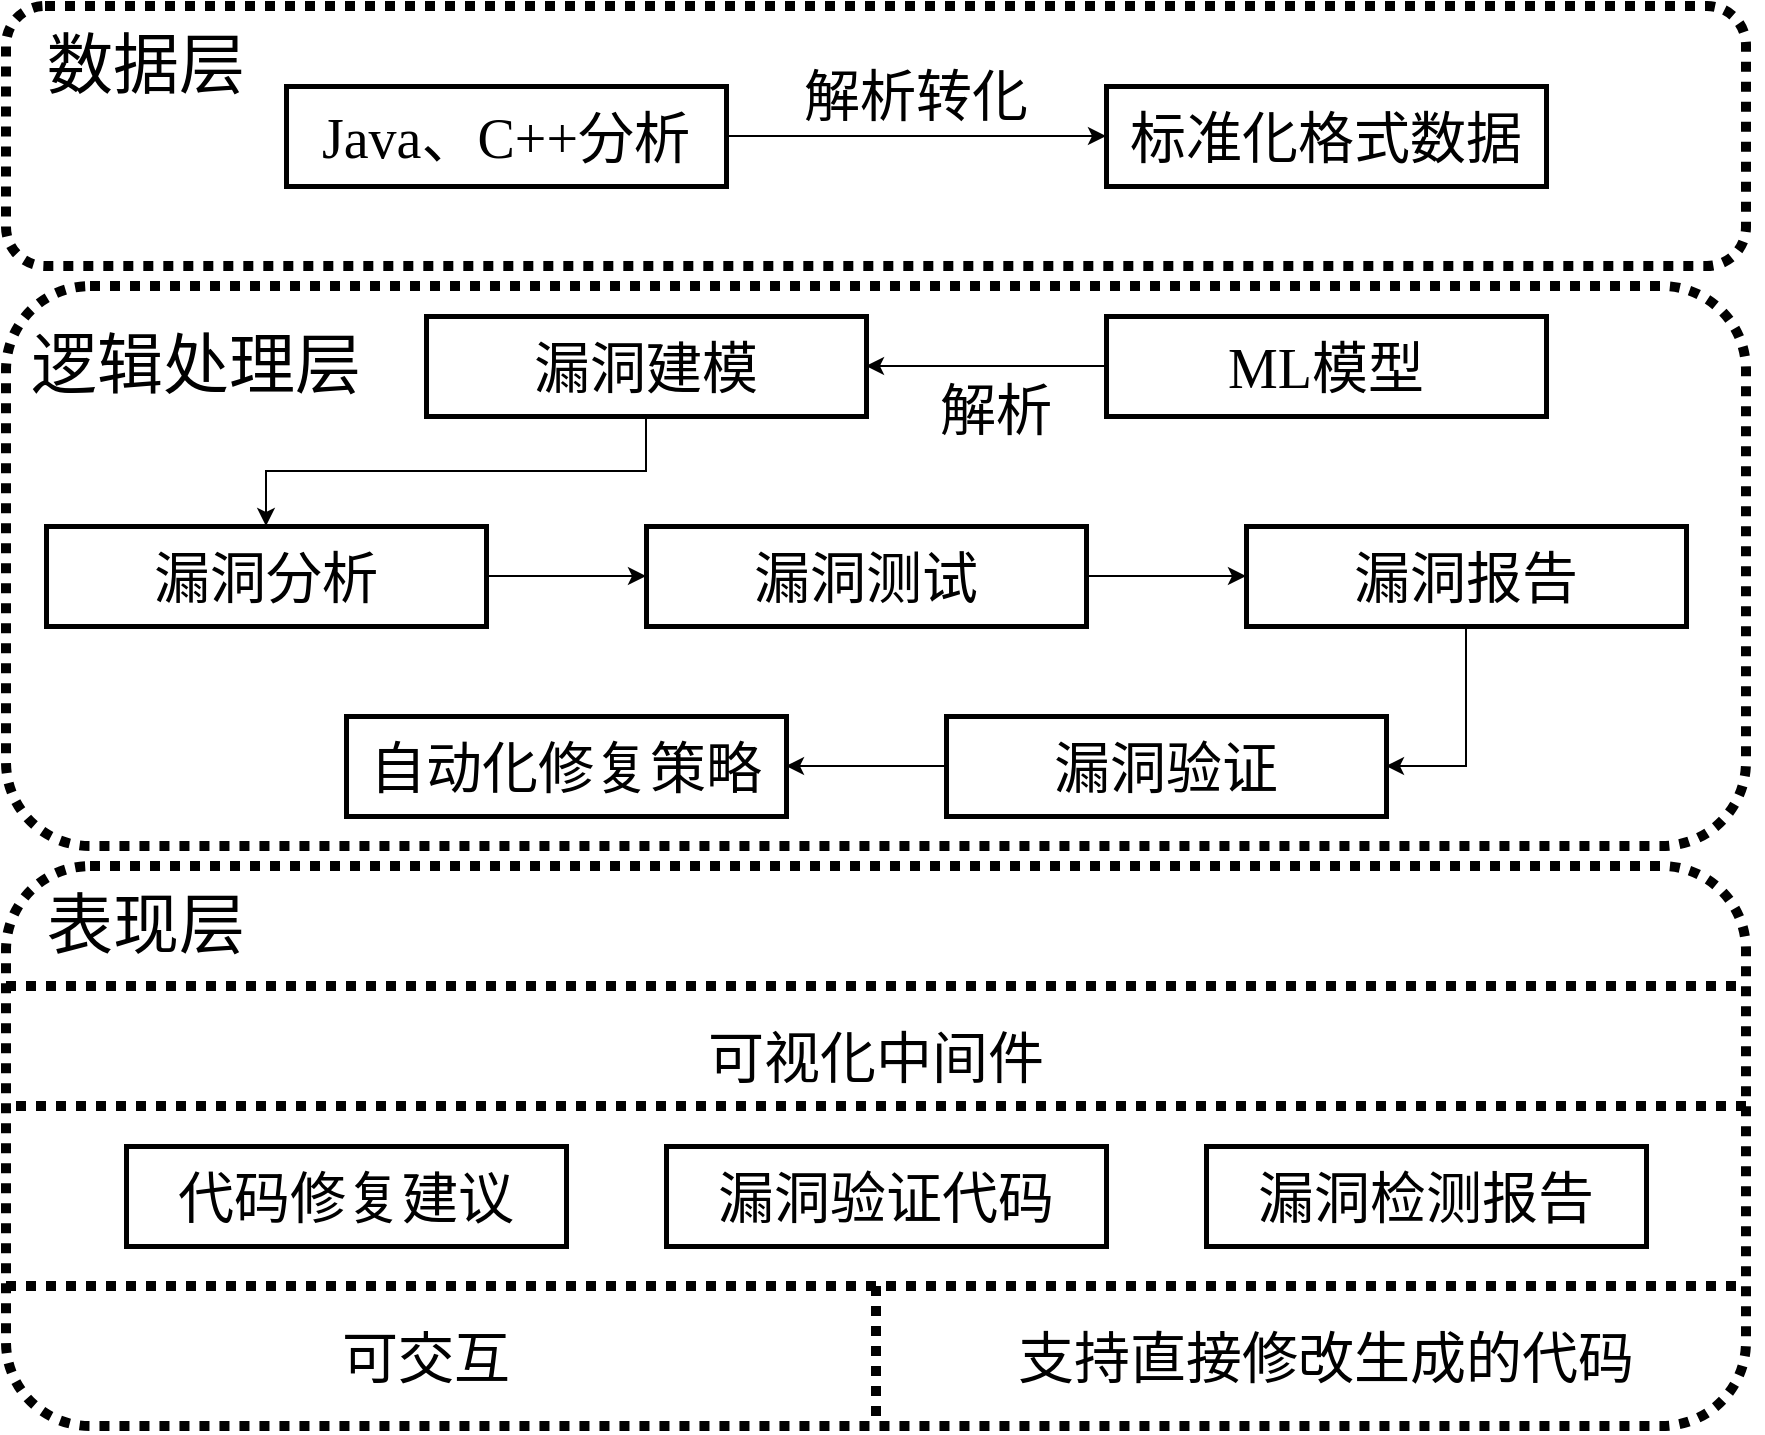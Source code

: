 <mxfile version="24.3.1" type="github">
  <diagram name="第 1 页" id="MwWwXpB2gcrxEKsY504V">
    <mxGraphModel dx="1622" dy="911" grid="1" gridSize="10" guides="1" tooltips="1" connect="1" arrows="1" fold="1" page="1" pageScale="1" pageWidth="827" pageHeight="1169" math="0" shadow="0">
      <root>
        <mxCell id="0" />
        <mxCell id="1" parent="0" />
        <mxCell id="fBIbXm-jHvFAr-NhKLPL-1" value="" style="rounded=1;whiteSpace=wrap;html=1;fillColor=none;strokeWidth=5;dashed=1;dashPattern=1 1;fontFamily=宋体;" vertex="1" parent="1">
          <mxGeometry x="20" y="20" width="870" height="130" as="geometry" />
        </mxCell>
        <mxCell id="fBIbXm-jHvFAr-NhKLPL-2" value="数据层" style="text;html=1;align=center;verticalAlign=middle;whiteSpace=wrap;rounded=0;fontFamily=宋体;fontSize=33;" vertex="1" parent="1">
          <mxGeometry x="30" y="40" width="120" height="20" as="geometry" />
        </mxCell>
        <mxCell id="fBIbXm-jHvFAr-NhKLPL-5" style="edgeStyle=orthogonalEdgeStyle;rounded=0;orthogonalLoop=1;jettySize=auto;html=1;entryX=0;entryY=0.5;entryDx=0;entryDy=0;fontFamily=宋体;" edge="1" parent="1" source="fBIbXm-jHvFAr-NhKLPL-6" target="fBIbXm-jHvFAr-NhKLPL-9">
          <mxGeometry relative="1" as="geometry" />
        </mxCell>
        <mxCell id="fBIbXm-jHvFAr-NhKLPL-6" value="&lt;span style=&quot;font-size: 28px;&quot;&gt;&lt;font face=&quot;Times New Roman&quot;&gt;Java&lt;/font&gt;、&lt;font face=&quot;Times New Roman&quot;&gt;C++&lt;/font&gt;分析&lt;/span&gt;" style="rounded=0;whiteSpace=wrap;html=1;fillColor=none;strokeWidth=2.5;fontFamily=宋体;fontSize=33;" vertex="1" parent="1">
          <mxGeometry x="160" y="60" width="220" height="50" as="geometry" />
        </mxCell>
        <mxCell id="fBIbXm-jHvFAr-NhKLPL-9" value="&lt;span style=&quot;font-size: 28px;&quot;&gt;标准化格式数据&lt;/span&gt;" style="rounded=0;whiteSpace=wrap;html=1;fillColor=none;strokeWidth=2.5;fontFamily=宋体;fontSize=33;" vertex="1" parent="1">
          <mxGeometry x="570" y="60" width="220" height="50" as="geometry" />
        </mxCell>
        <mxCell id="fBIbXm-jHvFAr-NhKLPL-13" value="解析转化" style="text;html=1;align=center;verticalAlign=middle;whiteSpace=wrap;rounded=0;fontFamily=宋体;fontSize=28;" vertex="1" parent="1">
          <mxGeometry x="390" y="55" width="170" height="20" as="geometry" />
        </mxCell>
        <mxCell id="fBIbXm-jHvFAr-NhKLPL-16" value="" style="rounded=1;whiteSpace=wrap;html=1;fillColor=none;strokeWidth=5;dashed=1;dashPattern=1 1;fontFamily=宋体;" vertex="1" parent="1">
          <mxGeometry x="20" y="450" width="870" height="280" as="geometry" />
        </mxCell>
        <mxCell id="fBIbXm-jHvFAr-NhKLPL-17" value="" style="group;fontFamily=宋体;" vertex="1" connectable="0" parent="1">
          <mxGeometry x="20" y="160" width="870" height="280" as="geometry" />
        </mxCell>
        <mxCell id="fBIbXm-jHvFAr-NhKLPL-18" value="" style="rounded=1;whiteSpace=wrap;html=1;fillColor=none;strokeWidth=5;dashed=1;dashPattern=1 1;fontFamily=宋体;" vertex="1" parent="fBIbXm-jHvFAr-NhKLPL-17">
          <mxGeometry width="870" height="280" as="geometry" />
        </mxCell>
        <mxCell id="fBIbXm-jHvFAr-NhKLPL-19" value="逻辑处理层" style="text;html=1;align=center;verticalAlign=middle;whiteSpace=wrap;rounded=0;fontFamily=宋体;fontSize=33;" vertex="1" parent="fBIbXm-jHvFAr-NhKLPL-17">
          <mxGeometry x="10" y="30" width="170" height="20" as="geometry" />
        </mxCell>
        <mxCell id="fBIbXm-jHvFAr-NhKLPL-20" style="edgeStyle=orthogonalEdgeStyle;rounded=0;orthogonalLoop=1;jettySize=auto;html=1;entryX=1;entryY=0.5;entryDx=0;entryDy=0;fontFamily=宋体;" edge="1" parent="fBIbXm-jHvFAr-NhKLPL-17" source="fBIbXm-jHvFAr-NhKLPL-21" target="fBIbXm-jHvFAr-NhKLPL-23">
          <mxGeometry relative="1" as="geometry" />
        </mxCell>
        <mxCell id="fBIbXm-jHvFAr-NhKLPL-21" value="&lt;span style=&quot;font-size: 28px;&quot;&gt;&lt;font face=&quot;Times New Roman&quot;&gt;ML&lt;/font&gt;模型&lt;/span&gt;" style="rounded=0;whiteSpace=wrap;html=1;fillColor=none;strokeWidth=2.5;fontFamily=宋体;fontSize=33;" vertex="1" parent="fBIbXm-jHvFAr-NhKLPL-17">
          <mxGeometry x="550" y="15" width="220" height="50" as="geometry" />
        </mxCell>
        <mxCell id="fBIbXm-jHvFAr-NhKLPL-22" style="edgeStyle=orthogonalEdgeStyle;rounded=0;orthogonalLoop=1;jettySize=auto;html=1;entryX=0.5;entryY=0;entryDx=0;entryDy=0;fontFamily=宋体;" edge="1" parent="fBIbXm-jHvFAr-NhKLPL-17" source="fBIbXm-jHvFAr-NhKLPL-23" target="fBIbXm-jHvFAr-NhKLPL-25">
          <mxGeometry relative="1" as="geometry" />
        </mxCell>
        <mxCell id="fBIbXm-jHvFAr-NhKLPL-23" value="&lt;span style=&quot;font-size: 28px;&quot;&gt;漏洞建模&lt;/span&gt;" style="rounded=0;whiteSpace=wrap;html=1;fillColor=none;strokeWidth=2.5;fontFamily=宋体;fontSize=33;" vertex="1" parent="fBIbXm-jHvFAr-NhKLPL-17">
          <mxGeometry x="210" y="15" width="220" height="50" as="geometry" />
        </mxCell>
        <mxCell id="fBIbXm-jHvFAr-NhKLPL-24" style="edgeStyle=orthogonalEdgeStyle;rounded=0;orthogonalLoop=1;jettySize=auto;html=1;entryX=0;entryY=0.5;entryDx=0;entryDy=0;fontFamily=宋体;" edge="1" parent="fBIbXm-jHvFAr-NhKLPL-17" source="fBIbXm-jHvFAr-NhKLPL-25" target="fBIbXm-jHvFAr-NhKLPL-27">
          <mxGeometry relative="1" as="geometry" />
        </mxCell>
        <mxCell id="fBIbXm-jHvFAr-NhKLPL-25" value="&lt;span style=&quot;font-size: 28px;&quot;&gt;漏洞分析&lt;/span&gt;" style="rounded=0;whiteSpace=wrap;html=1;fillColor=none;strokeWidth=2.5;fontFamily=宋体;fontSize=33;" vertex="1" parent="fBIbXm-jHvFAr-NhKLPL-17">
          <mxGeometry x="20" y="120" width="220" height="50" as="geometry" />
        </mxCell>
        <mxCell id="fBIbXm-jHvFAr-NhKLPL-26" value="" style="edgeStyle=orthogonalEdgeStyle;rounded=0;orthogonalLoop=1;jettySize=auto;html=1;fontFamily=宋体;" edge="1" parent="fBIbXm-jHvFAr-NhKLPL-17" source="fBIbXm-jHvFAr-NhKLPL-27" target="fBIbXm-jHvFAr-NhKLPL-29">
          <mxGeometry relative="1" as="geometry" />
        </mxCell>
        <mxCell id="fBIbXm-jHvFAr-NhKLPL-27" value="&lt;span style=&quot;font-size: 28px;&quot;&gt;漏洞测试&lt;/span&gt;" style="rounded=0;whiteSpace=wrap;html=1;fillColor=none;strokeWidth=2.5;fontFamily=宋体;fontSize=33;" vertex="1" parent="fBIbXm-jHvFAr-NhKLPL-17">
          <mxGeometry x="320" y="120" width="220" height="50" as="geometry" />
        </mxCell>
        <mxCell id="fBIbXm-jHvFAr-NhKLPL-28" style="edgeStyle=orthogonalEdgeStyle;rounded=0;orthogonalLoop=1;jettySize=auto;html=1;entryX=1;entryY=0.5;entryDx=0;entryDy=0;fontFamily=宋体;" edge="1" parent="fBIbXm-jHvFAr-NhKLPL-17" source="fBIbXm-jHvFAr-NhKLPL-29" target="fBIbXm-jHvFAr-NhKLPL-31">
          <mxGeometry relative="1" as="geometry" />
        </mxCell>
        <mxCell id="fBIbXm-jHvFAr-NhKLPL-29" value="&lt;span style=&quot;font-size: 28px;&quot;&gt;漏洞报告&lt;/span&gt;" style="rounded=0;whiteSpace=wrap;html=1;fillColor=none;strokeWidth=2.5;fontFamily=宋体;fontSize=33;" vertex="1" parent="fBIbXm-jHvFAr-NhKLPL-17">
          <mxGeometry x="620" y="120" width="220" height="50" as="geometry" />
        </mxCell>
        <mxCell id="fBIbXm-jHvFAr-NhKLPL-30" style="edgeStyle=orthogonalEdgeStyle;rounded=0;orthogonalLoop=1;jettySize=auto;html=1;entryX=1;entryY=0.5;entryDx=0;entryDy=0;fontFamily=宋体;" edge="1" parent="fBIbXm-jHvFAr-NhKLPL-17" source="fBIbXm-jHvFAr-NhKLPL-31" target="fBIbXm-jHvFAr-NhKLPL-32">
          <mxGeometry relative="1" as="geometry" />
        </mxCell>
        <mxCell id="fBIbXm-jHvFAr-NhKLPL-31" value="&lt;span style=&quot;font-size: 28px;&quot;&gt;漏洞验证&lt;/span&gt;" style="rounded=0;whiteSpace=wrap;html=1;fillColor=none;strokeWidth=2.5;fontFamily=宋体;fontSize=33;" vertex="1" parent="fBIbXm-jHvFAr-NhKLPL-17">
          <mxGeometry x="470" y="215" width="220" height="50" as="geometry" />
        </mxCell>
        <mxCell id="fBIbXm-jHvFAr-NhKLPL-32" value="&lt;span style=&quot;font-size: 28px;&quot;&gt;自动化修复策略&lt;/span&gt;" style="rounded=0;whiteSpace=wrap;html=1;fillColor=none;strokeWidth=2.5;fontFamily=宋体;fontSize=33;" vertex="1" parent="fBIbXm-jHvFAr-NhKLPL-17">
          <mxGeometry x="170" y="215" width="220" height="50" as="geometry" />
        </mxCell>
        <mxCell id="fBIbXm-jHvFAr-NhKLPL-33" value="解析" style="text;html=1;align=center;verticalAlign=middle;whiteSpace=wrap;rounded=0;fontFamily=宋体;fontSize=28;" vertex="1" parent="fBIbXm-jHvFAr-NhKLPL-17">
          <mxGeometry x="410" y="52" width="170" height="20" as="geometry" />
        </mxCell>
        <mxCell id="fBIbXm-jHvFAr-NhKLPL-34" style="edgeStyle=orthogonalEdgeStyle;rounded=0;orthogonalLoop=1;jettySize=auto;html=1;exitX=0.5;exitY=1;exitDx=0;exitDy=0;fontFamily=宋体;" edge="1" parent="fBIbXm-jHvFAr-NhKLPL-17" source="fBIbXm-jHvFAr-NhKLPL-18" target="fBIbXm-jHvFAr-NhKLPL-18">
          <mxGeometry relative="1" as="geometry" />
        </mxCell>
        <mxCell id="fBIbXm-jHvFAr-NhKLPL-35" value="表现层" style="text;html=1;align=center;verticalAlign=middle;whiteSpace=wrap;rounded=0;fontFamily=宋体;fontSize=33;" vertex="1" parent="1">
          <mxGeometry x="30" y="470" width="120" height="20" as="geometry" />
        </mxCell>
        <mxCell id="fBIbXm-jHvFAr-NhKLPL-36" value="&lt;span style=&quot;font-size: 28px;&quot;&gt;漏洞检测报告&lt;/span&gt;" style="rounded=0;whiteSpace=wrap;html=1;fillColor=none;strokeWidth=2.5;fontFamily=宋体;fontSize=33;" vertex="1" parent="1">
          <mxGeometry x="620" y="590" width="220" height="50" as="geometry" />
        </mxCell>
        <mxCell id="fBIbXm-jHvFAr-NhKLPL-37" value="&lt;span style=&quot;font-size: 28px;&quot;&gt;漏洞验证代码&lt;/span&gt;" style="rounded=0;whiteSpace=wrap;html=1;fillColor=none;strokeWidth=2.5;fontFamily=宋体;fontSize=33;" vertex="1" parent="1">
          <mxGeometry x="350" y="590" width="220" height="50" as="geometry" />
        </mxCell>
        <mxCell id="fBIbXm-jHvFAr-NhKLPL-38" value="&lt;span style=&quot;font-size: 28px;&quot;&gt;代码修复建议&lt;/span&gt;" style="rounded=0;whiteSpace=wrap;html=1;fillColor=none;strokeWidth=2.5;fontFamily=宋体;fontSize=33;" vertex="1" parent="1">
          <mxGeometry x="80" y="590" width="220" height="50" as="geometry" />
        </mxCell>
        <mxCell id="fBIbXm-jHvFAr-NhKLPL-39" style="edgeStyle=orthogonalEdgeStyle;rounded=0;orthogonalLoop=1;jettySize=auto;html=1;exitX=0;exitY=0.75;exitDx=0;exitDy=0;entryX=1;entryY=0.75;entryDx=0;entryDy=0;strokeWidth=5;endArrow=none;endFill=0;dashed=1;dashPattern=1 1;fontFamily=宋体;" edge="1" parent="1" source="fBIbXm-jHvFAr-NhKLPL-16" target="fBIbXm-jHvFAr-NhKLPL-16">
          <mxGeometry relative="1" as="geometry">
            <Array as="points">
              <mxPoint x="455" y="660" />
              <mxPoint x="455" y="660" />
            </Array>
          </mxGeometry>
        </mxCell>
        <mxCell id="fBIbXm-jHvFAr-NhKLPL-40" style="edgeStyle=orthogonalEdgeStyle;rounded=0;orthogonalLoop=1;jettySize=auto;html=1;entryX=0.5;entryY=1;entryDx=0;entryDy=0;strokeWidth=5;endArrow=none;endFill=0;dashed=1;dashPattern=1 1;fontFamily=宋体;" edge="1" parent="1" target="fBIbXm-jHvFAr-NhKLPL-16">
          <mxGeometry relative="1" as="geometry">
            <mxPoint x="455" y="660" as="sourcePoint" />
            <mxPoint x="900" y="670" as="targetPoint" />
            <Array as="points">
              <mxPoint x="455" y="700" />
              <mxPoint x="455" y="700" />
            </Array>
          </mxGeometry>
        </mxCell>
        <mxCell id="fBIbXm-jHvFAr-NhKLPL-41" value="&lt;span style=&quot;font-size: 28px;&quot;&gt;可交互&lt;/span&gt;" style="rounded=0;whiteSpace=wrap;html=1;fillColor=none;strokeWidth=2.5;fontFamily=宋体;fontSize=33;strokeColor=none;" vertex="1" parent="1">
          <mxGeometry x="120" y="670" width="220" height="50" as="geometry" />
        </mxCell>
        <mxCell id="fBIbXm-jHvFAr-NhKLPL-42" value="&lt;span style=&quot;font-size: 28px;&quot;&gt;支持直接修改生成的代码&lt;/span&gt;" style="rounded=0;whiteSpace=wrap;html=1;fillColor=none;strokeWidth=2.5;fontFamily=宋体;fontSize=33;strokeColor=none;" vertex="1" parent="1">
          <mxGeometry x="520" y="670" width="320" height="50" as="geometry" />
        </mxCell>
        <mxCell id="fBIbXm-jHvFAr-NhKLPL-50" style="edgeStyle=orthogonalEdgeStyle;rounded=0;orthogonalLoop=1;jettySize=auto;html=1;exitX=0;exitY=0.75;exitDx=0;exitDy=0;entryX=1;entryY=0.75;entryDx=0;entryDy=0;strokeWidth=5;endArrow=none;endFill=0;dashed=1;dashPattern=1 1;fontFamily=宋体;" edge="1" parent="1">
          <mxGeometry relative="1" as="geometry">
            <mxPoint x="20" y="510" as="sourcePoint" />
            <mxPoint x="890" y="510" as="targetPoint" />
            <Array as="points">
              <mxPoint x="455" y="510" />
              <mxPoint x="455" y="510" />
            </Array>
          </mxGeometry>
        </mxCell>
        <mxCell id="fBIbXm-jHvFAr-NhKLPL-51" style="edgeStyle=orthogonalEdgeStyle;rounded=0;orthogonalLoop=1;jettySize=auto;html=1;exitX=0;exitY=0.75;exitDx=0;exitDy=0;entryX=1;entryY=0.75;entryDx=0;entryDy=0;strokeWidth=5;endArrow=none;endFill=0;dashed=1;dashPattern=1 1;fontFamily=宋体;" edge="1" parent="1">
          <mxGeometry relative="1" as="geometry">
            <mxPoint x="25" y="570" as="sourcePoint" />
            <mxPoint x="895" y="570" as="targetPoint" />
            <Array as="points">
              <mxPoint x="460" y="570" />
              <mxPoint x="460" y="570" />
            </Array>
          </mxGeometry>
        </mxCell>
        <mxCell id="fBIbXm-jHvFAr-NhKLPL-52" value="&lt;span style=&quot;font-size: 28px;&quot;&gt;可视化中间件&lt;/span&gt;" style="rounded=0;whiteSpace=wrap;html=1;fillColor=none;strokeWidth=2.5;fontFamily=宋体;fontSize=33;strokeColor=none;" vertex="1" parent="1">
          <mxGeometry x="345" y="520" width="220" height="50" as="geometry" />
        </mxCell>
      </root>
    </mxGraphModel>
  </diagram>
</mxfile>
